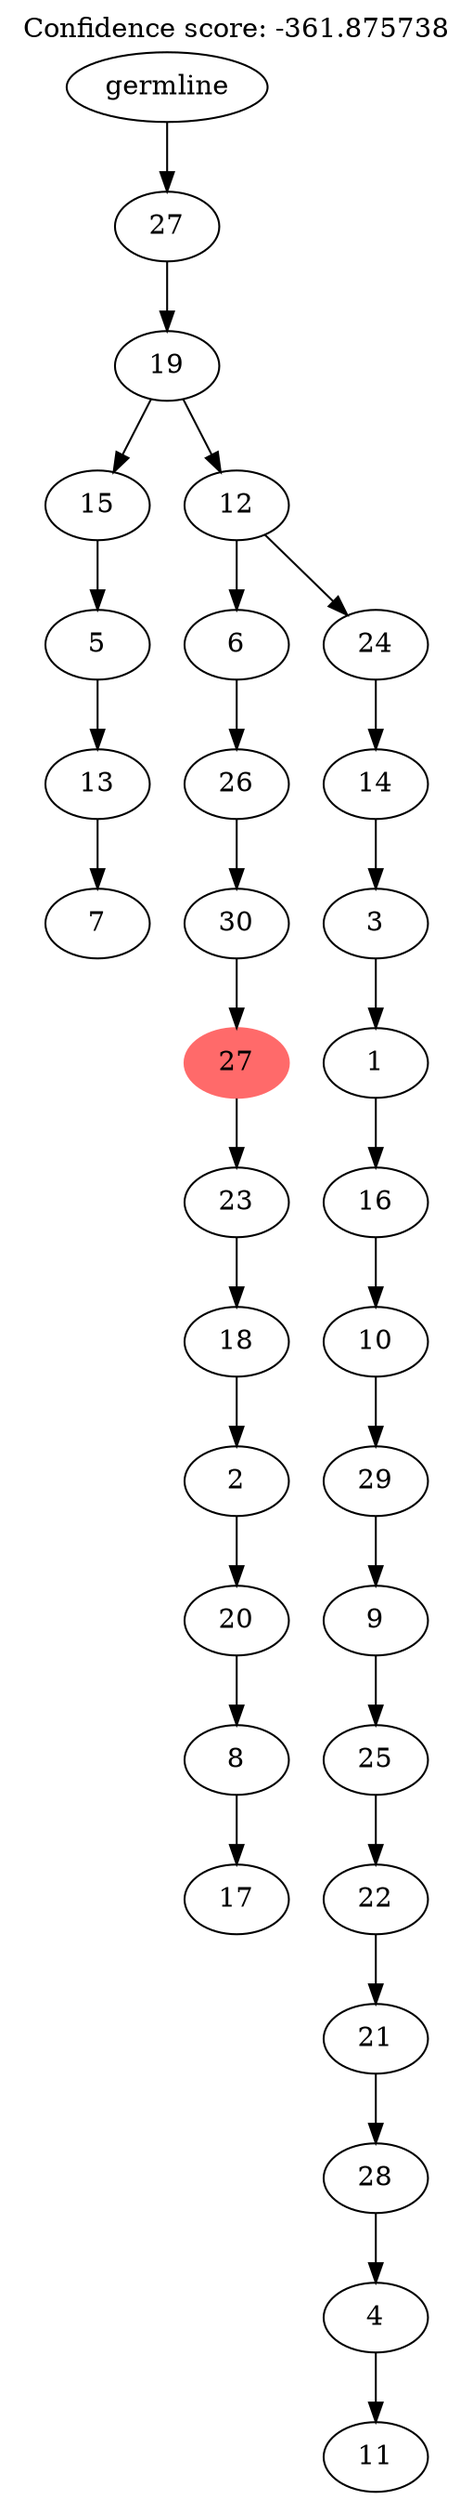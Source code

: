 digraph g {
	"30" -> "31";
	"31" [label="7"];
	"29" -> "30";
	"30" [label="13"];
	"28" -> "29";
	"29" [label="5"];
	"26" -> "27";
	"27" [label="17"];
	"25" -> "26";
	"26" [label="8"];
	"24" -> "25";
	"25" [label="20"];
	"23" -> "24";
	"24" [label="2"];
	"22" -> "23";
	"23" [label="18"];
	"21" -> "22";
	"22" [label="23"];
	"20" -> "21";
	"21" [color=indianred1, style=filled, label="27"];
	"19" -> "20";
	"20" [label="30"];
	"18" -> "19";
	"19" [label="26"];
	"16" -> "17";
	"17" [label="11"];
	"15" -> "16";
	"16" [label="4"];
	"14" -> "15";
	"15" [label="28"];
	"13" -> "14";
	"14" [label="21"];
	"12" -> "13";
	"13" [label="22"];
	"11" -> "12";
	"12" [label="25"];
	"10" -> "11";
	"11" [label="9"];
	"9" -> "10";
	"10" [label="29"];
	"8" -> "9";
	"9" [label="10"];
	"7" -> "8";
	"8" [label="16"];
	"6" -> "7";
	"7" [label="1"];
	"5" -> "6";
	"6" [label="3"];
	"4" -> "5";
	"5" [label="14"];
	"3" -> "4";
	"4" [label="24"];
	"3" -> "18";
	"18" [label="6"];
	"2" -> "3";
	"3" [label="12"];
	"2" -> "28";
	"28" [label="15"];
	"1" -> "2";
	"2" [label="19"];
	"0" -> "1";
	"1" [label="27"];
	"0" [label="germline"];
	labelloc="t";
	label="Confidence score: -361.875738";
}

